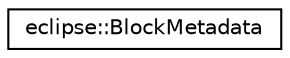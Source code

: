 digraph "Graphical Class Hierarchy"
{
  edge [fontname="Helvetica",fontsize="10",labelfontname="Helvetica",labelfontsize="10"];
  node [fontname="Helvetica",fontsize="10",shape=record];
  rankdir="LR";
  Node1 [label="eclipse::BlockMetadata",height=0.2,width=0.4,color="black", fillcolor="white", style="filled",URL="$structeclipse_1_1BlockMetadata.html"];
}
